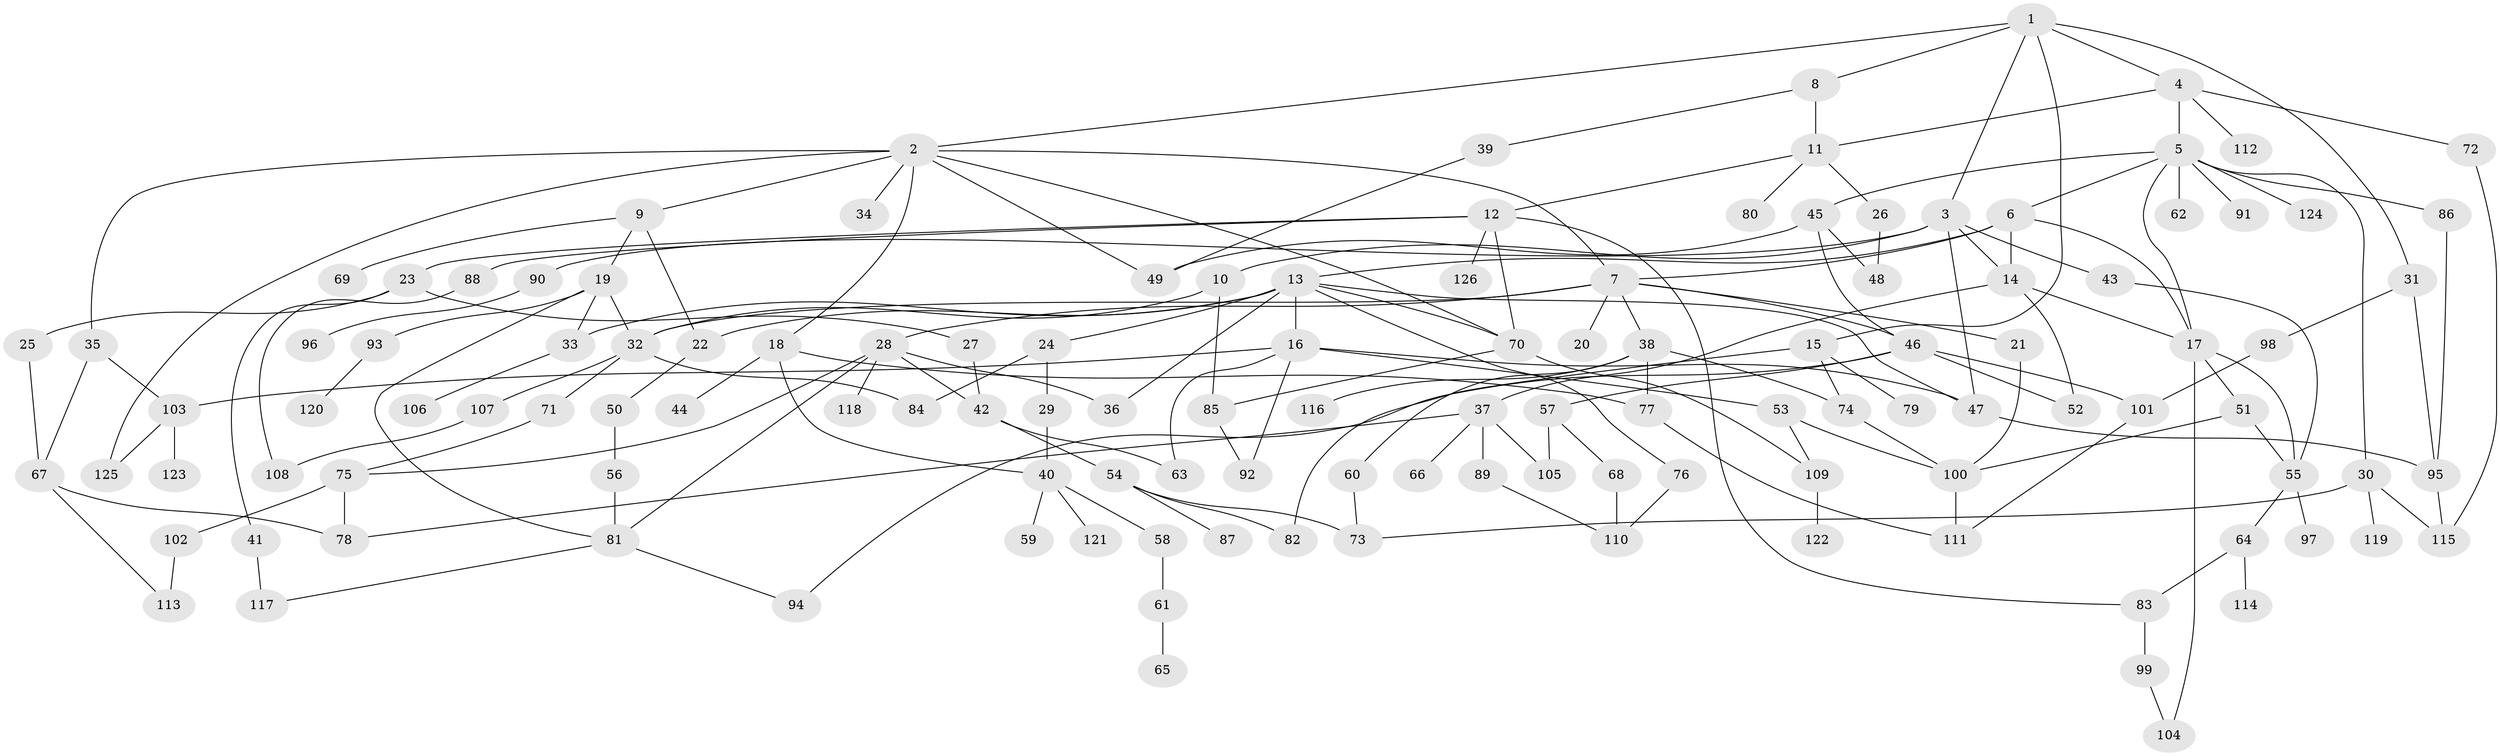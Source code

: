 // coarse degree distribution, {8: 0.02, 12: 0.04, 5: 0.12, 15: 0.02, 14: 0.02, 10: 0.02, 3: 0.18, 7: 0.06, 1: 0.22, 2: 0.26, 4: 0.02, 6: 0.02}
// Generated by graph-tools (version 1.1) at 2025/17/03/04/25 18:17:14]
// undirected, 126 vertices, 185 edges
graph export_dot {
graph [start="1"]
  node [color=gray90,style=filled];
  1;
  2;
  3;
  4;
  5;
  6;
  7;
  8;
  9;
  10;
  11;
  12;
  13;
  14;
  15;
  16;
  17;
  18;
  19;
  20;
  21;
  22;
  23;
  24;
  25;
  26;
  27;
  28;
  29;
  30;
  31;
  32;
  33;
  34;
  35;
  36;
  37;
  38;
  39;
  40;
  41;
  42;
  43;
  44;
  45;
  46;
  47;
  48;
  49;
  50;
  51;
  52;
  53;
  54;
  55;
  56;
  57;
  58;
  59;
  60;
  61;
  62;
  63;
  64;
  65;
  66;
  67;
  68;
  69;
  70;
  71;
  72;
  73;
  74;
  75;
  76;
  77;
  78;
  79;
  80;
  81;
  82;
  83;
  84;
  85;
  86;
  87;
  88;
  89;
  90;
  91;
  92;
  93;
  94;
  95;
  96;
  97;
  98;
  99;
  100;
  101;
  102;
  103;
  104;
  105;
  106;
  107;
  108;
  109;
  110;
  111;
  112;
  113;
  114;
  115;
  116;
  117;
  118;
  119;
  120;
  121;
  122;
  123;
  124;
  125;
  126;
  1 -- 2;
  1 -- 3;
  1 -- 4;
  1 -- 8;
  1 -- 15;
  1 -- 31;
  2 -- 7;
  2 -- 9;
  2 -- 18;
  2 -- 34;
  2 -- 35;
  2 -- 70;
  2 -- 125;
  2 -- 49;
  3 -- 10;
  3 -- 43;
  3 -- 90;
  3 -- 47;
  3 -- 14;
  4 -- 5;
  4 -- 11;
  4 -- 72;
  4 -- 112;
  5 -- 6;
  5 -- 30;
  5 -- 45;
  5 -- 62;
  5 -- 86;
  5 -- 91;
  5 -- 124;
  5 -- 17;
  6 -- 13;
  6 -- 14;
  6 -- 17;
  6 -- 7;
  7 -- 20;
  7 -- 21;
  7 -- 28;
  7 -- 32;
  7 -- 38;
  7 -- 46;
  8 -- 39;
  8 -- 11;
  9 -- 19;
  9 -- 69;
  9 -- 22;
  10 -- 32;
  10 -- 85;
  11 -- 12;
  11 -- 26;
  11 -- 80;
  12 -- 23;
  12 -- 88;
  12 -- 126;
  12 -- 70;
  12 -- 83;
  13 -- 16;
  13 -- 22;
  13 -- 24;
  13 -- 33;
  13 -- 36;
  13 -- 47;
  13 -- 76;
  13 -- 70;
  14 -- 17;
  14 -- 37;
  14 -- 52;
  15 -- 79;
  15 -- 82;
  15 -- 74;
  16 -- 53;
  16 -- 92;
  16 -- 103;
  16 -- 47;
  16 -- 63;
  17 -- 51;
  17 -- 104;
  17 -- 55;
  18 -- 44;
  18 -- 77;
  18 -- 40;
  19 -- 93;
  19 -- 81;
  19 -- 32;
  19 -- 33;
  21 -- 100;
  22 -- 50;
  23 -- 25;
  23 -- 27;
  23 -- 41;
  24 -- 29;
  24 -- 84;
  25 -- 67;
  26 -- 48;
  27 -- 42;
  28 -- 42;
  28 -- 118;
  28 -- 36;
  28 -- 81;
  28 -- 75;
  29 -- 40;
  30 -- 119;
  30 -- 73;
  30 -- 115;
  31 -- 95;
  31 -- 98;
  32 -- 71;
  32 -- 107;
  32 -- 84;
  33 -- 106;
  35 -- 67;
  35 -- 103;
  37 -- 66;
  37 -- 89;
  37 -- 105;
  37 -- 78;
  38 -- 60;
  38 -- 74;
  38 -- 77;
  38 -- 116;
  39 -- 49;
  40 -- 58;
  40 -- 59;
  40 -- 121;
  41 -- 117;
  42 -- 54;
  42 -- 63;
  43 -- 55;
  45 -- 49;
  45 -- 46;
  45 -- 48;
  46 -- 57;
  46 -- 94;
  46 -- 101;
  46 -- 52;
  47 -- 95;
  50 -- 56;
  51 -- 55;
  51 -- 100;
  53 -- 100;
  53 -- 109;
  54 -- 73;
  54 -- 87;
  54 -- 82;
  55 -- 64;
  55 -- 97;
  56 -- 81;
  57 -- 68;
  57 -- 105;
  58 -- 61;
  60 -- 73;
  61 -- 65;
  64 -- 83;
  64 -- 114;
  67 -- 78;
  67 -- 113;
  68 -- 110;
  70 -- 85;
  70 -- 109;
  71 -- 75;
  72 -- 115;
  74 -- 100;
  75 -- 78;
  75 -- 102;
  76 -- 110;
  77 -- 111;
  81 -- 117;
  81 -- 94;
  83 -- 99;
  85 -- 92;
  86 -- 95;
  88 -- 108;
  89 -- 110;
  90 -- 96;
  93 -- 120;
  95 -- 115;
  98 -- 101;
  99 -- 104;
  100 -- 111;
  101 -- 111;
  102 -- 113;
  103 -- 123;
  103 -- 125;
  107 -- 108;
  109 -- 122;
}
